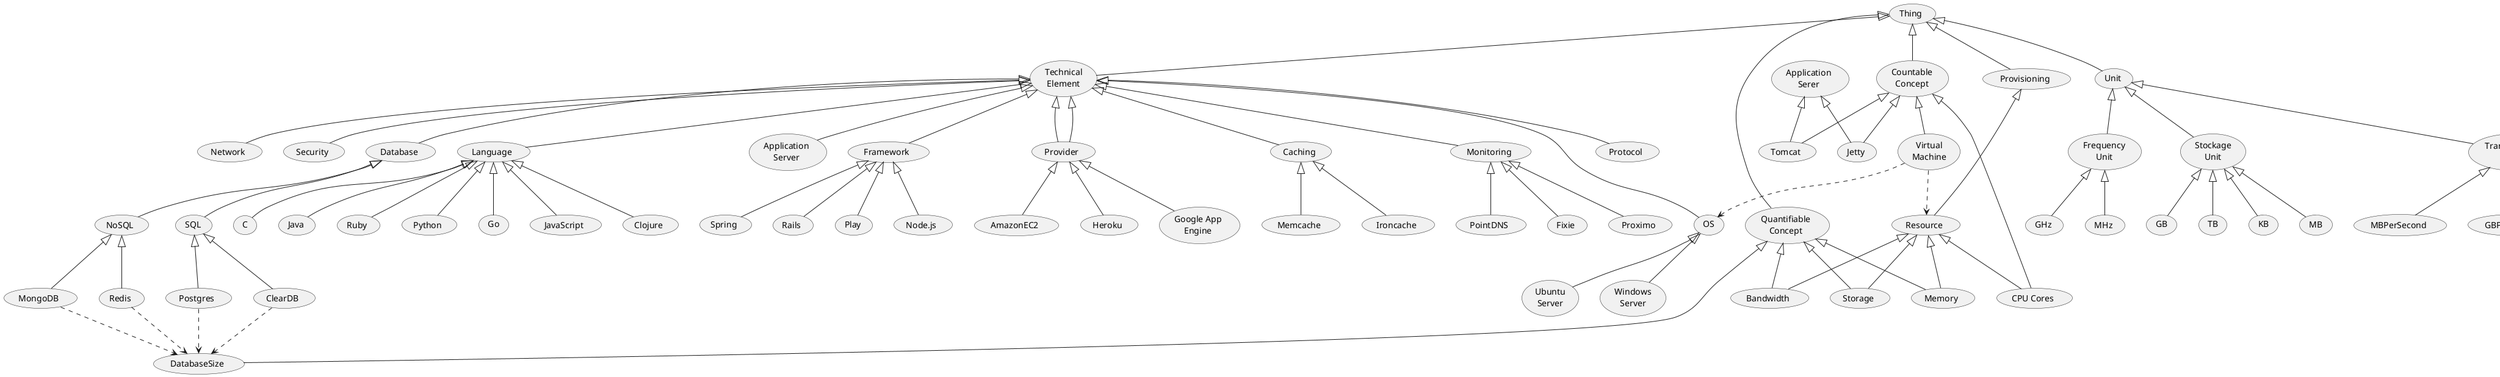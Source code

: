 @startuml

(Thing) <|-- (Countable\nConcept)
(Thing) <|-- (Technical\nElement)
(Thing) <|-- (Quantifiable\nConcept)
(Thing) <|-- (Provisioning)
(Thing) <|-- (Unit)

(Unit) <|-- (Frequency\nUnit)
(Unit) <|-- (Stockage\nUnit)
(Unit) <|-- (Transfer Rate\nUnit)

(Frequency\nUnit) <|-- (MHz)
(Frequency\nUnit) <|-- (GHz)
(Stockage\nUnit) <|-- (MB)
(Stockage\nUnit) <|-- (GB)
(Stockage\nUnit) <|-- (TB)
(Stockage\nUnit) <|-- (KB)
(Transfer Rate\nUnit) <|-- (BitPerSecond)
(Transfer Rate\nUnit) <|-- (KBPerSecond)
(Transfer Rate\nUnit) <|-- (MBPerSecond)
(Transfer Rate\nUnit) <|-- (GBPerSecond)

(Technical\nElement) <|-- (Framework)
(Technical\nElement) <|-- (Provider)
(Technical\nElement) <|-- (Caching)
(Technical\nElement) <|-- (Monitoring)
(Technical\nElement) <|-- (Protocol)
(Technical\nElement) <|-- (Network)
(Technical\nElement) <|-- (Security)
(Technical\nElement) <|-- (Database)
(Technical\nElement) <|-- (OS)
(Technical\nElement) <|-- (Application\nServer)
(Technical\nElement) <|-- (Language)
(Technical\nElement) <|-- (Provider)

(Framework) <|-- (Spring)
(Framework) <|-- (Rails)
(Framework) <|-- (Play)
(Framework) <|-- (Node.js)

(Language) <|-- (Java)
(Language) <|-- (Ruby)
(Language) <|-- (Python)
(Language) <|-- (Go)
(Language) <|-- (JavaScript)
(Language) <|-- (Clojure)
(Language) <|-- (C)

(Provisioning) <|-- (Resource)
(Resource) <|-- (Memory)
(Resource) <|-- (CPU Cores)
(Resource) <|-- (Bandwidth)
(Resource) <|-- (Storage)

(Quantifiable\nConcept) <|-- (Bandwidth)
(Quantifiable\nConcept) <|-- (Storage)
(Quantifiable\nConcept) <|-- (Memory)
(Countable\nConcept) <|-- (CPU Cores)
(Countable\nConcept) <|-- (Virtual\nMachine)

(Virtual\nMachine) ..> (Resource)
(Virtual\nMachine) ..> (OS)
(OS) <|-- (Ubuntu\nServer)
(OS) <|-- (Windows\nServer)

(Provider) <|-- (Heroku)
(Provider) <|-- (Google App\nEngine)
(Provider) <|-- (AmazonEC2)

(Database) <|-- (SQL)
(Database) <|-- (NoSQL)
(SQL) <|-- (Postgres)
(SQL) <|-- (ClearDB)
(NoSQL) <|-- (Redis)
(NoSQL) <|-- (MongoDB)

(Postgres) ..> (DatabaseSize)
(ClearDB) ..> (DatabaseSize)
(Redis) ..> (DatabaseSize)
(MongoDB) ..> (DatabaseSize)

(Quantifiable\nConcept) <|-- (DatabaseSize)

(Monitoring) <|-- (Fixie)
(Monitoring) <|-- (Proximo)
(Monitoring) <|-- (PointDNS)

(Caching) <|-- (Memcache)
(Caching) <|-- (Ironcache)

(Application\nSerer) <|-- (Tomcat)
(Application\nSerer) <|-- (Jetty)

(Countable\nConcept) <|-- (Tomcat)
(Countable\nConcept) <|-- (Jetty)

@enduml